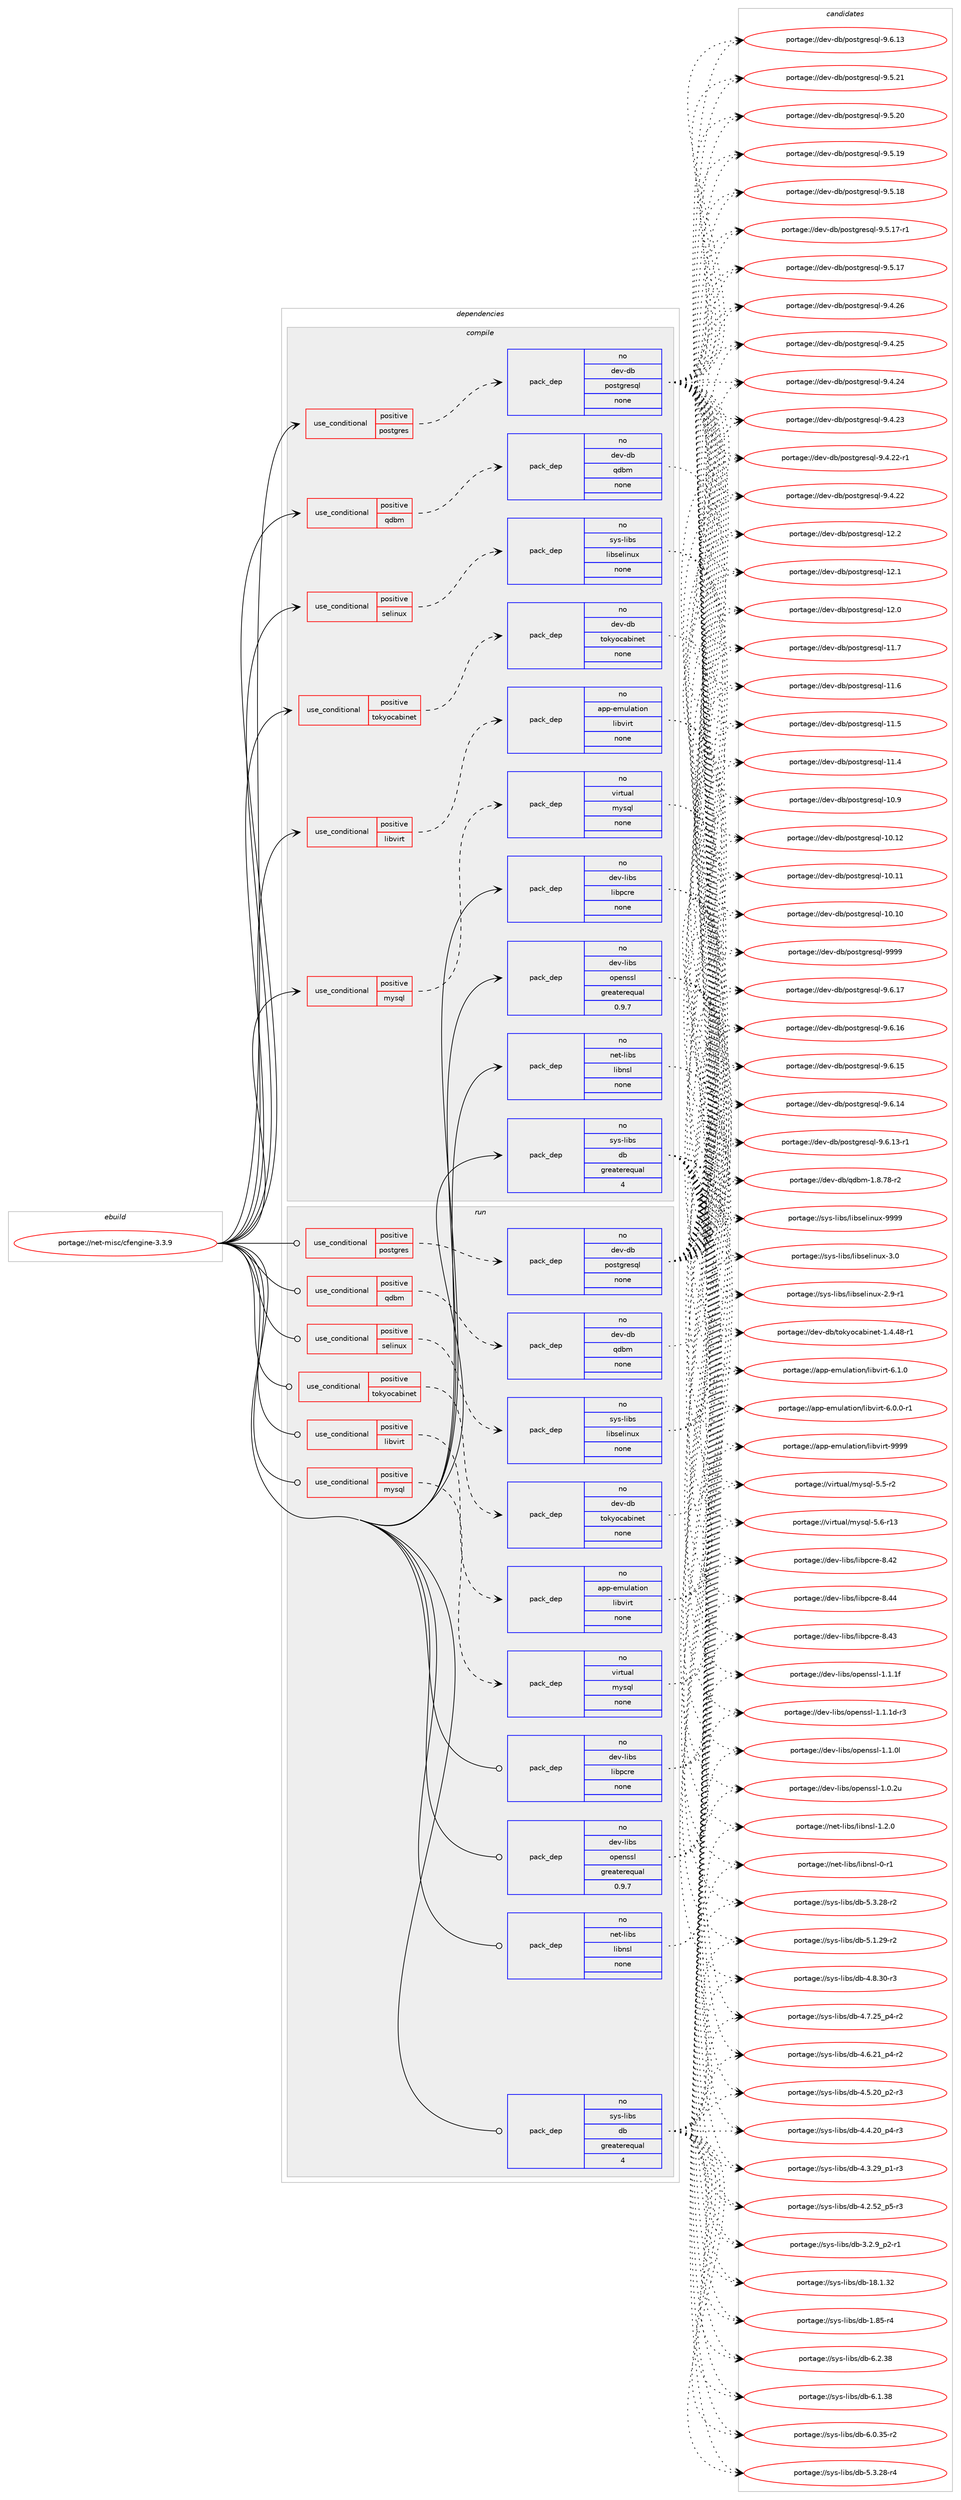 digraph prolog {

# *************
# Graph options
# *************

newrank=true;
concentrate=true;
compound=true;
graph [rankdir=LR,fontname=Helvetica,fontsize=10,ranksep=1.5];#, ranksep=2.5, nodesep=0.2];
edge  [arrowhead=vee];
node  [fontname=Helvetica,fontsize=10];

# **********
# The ebuild
# **********

subgraph cluster_leftcol {
color=gray;
rank=same;
label=<<i>ebuild</i>>;
id [label="portage://net-misc/cfengine-3.3.9", color=red, width=4, href="../net-misc/cfengine-3.3.9.svg"];
}

# ****************
# The dependencies
# ****************

subgraph cluster_midcol {
color=gray;
label=<<i>dependencies</i>>;
subgraph cluster_compile {
fillcolor="#eeeeee";
style=filled;
label=<<i>compile</i>>;
subgraph cond694 {
dependency6666 [label=<<TABLE BORDER="0" CELLBORDER="1" CELLSPACING="0" CELLPADDING="4"><TR><TD ROWSPAN="3" CELLPADDING="10">use_conditional</TD></TR><TR><TD>positive</TD></TR><TR><TD>libvirt</TD></TR></TABLE>>, shape=none, color=red];
subgraph pack5877 {
dependency6667 [label=<<TABLE BORDER="0" CELLBORDER="1" CELLSPACING="0" CELLPADDING="4" WIDTH="220"><TR><TD ROWSPAN="6" CELLPADDING="30">pack_dep</TD></TR><TR><TD WIDTH="110">no</TD></TR><TR><TD>app-emulation</TD></TR><TR><TD>libvirt</TD></TR><TR><TD>none</TD></TR><TR><TD></TD></TR></TABLE>>, shape=none, color=blue];
}
dependency6666:e -> dependency6667:w [weight=20,style="dashed",arrowhead="vee"];
}
id:e -> dependency6666:w [weight=20,style="solid",arrowhead="vee"];
subgraph cond695 {
dependency6668 [label=<<TABLE BORDER="0" CELLBORDER="1" CELLSPACING="0" CELLPADDING="4"><TR><TD ROWSPAN="3" CELLPADDING="10">use_conditional</TD></TR><TR><TD>positive</TD></TR><TR><TD>mysql</TD></TR></TABLE>>, shape=none, color=red];
subgraph pack5878 {
dependency6669 [label=<<TABLE BORDER="0" CELLBORDER="1" CELLSPACING="0" CELLPADDING="4" WIDTH="220"><TR><TD ROWSPAN="6" CELLPADDING="30">pack_dep</TD></TR><TR><TD WIDTH="110">no</TD></TR><TR><TD>virtual</TD></TR><TR><TD>mysql</TD></TR><TR><TD>none</TD></TR><TR><TD></TD></TR></TABLE>>, shape=none, color=blue];
}
dependency6668:e -> dependency6669:w [weight=20,style="dashed",arrowhead="vee"];
}
id:e -> dependency6668:w [weight=20,style="solid",arrowhead="vee"];
subgraph cond696 {
dependency6670 [label=<<TABLE BORDER="0" CELLBORDER="1" CELLSPACING="0" CELLPADDING="4"><TR><TD ROWSPAN="3" CELLPADDING="10">use_conditional</TD></TR><TR><TD>positive</TD></TR><TR><TD>postgres</TD></TR></TABLE>>, shape=none, color=red];
subgraph pack5879 {
dependency6671 [label=<<TABLE BORDER="0" CELLBORDER="1" CELLSPACING="0" CELLPADDING="4" WIDTH="220"><TR><TD ROWSPAN="6" CELLPADDING="30">pack_dep</TD></TR><TR><TD WIDTH="110">no</TD></TR><TR><TD>dev-db</TD></TR><TR><TD>postgresql</TD></TR><TR><TD>none</TD></TR><TR><TD></TD></TR></TABLE>>, shape=none, color=blue];
}
dependency6670:e -> dependency6671:w [weight=20,style="dashed",arrowhead="vee"];
}
id:e -> dependency6670:w [weight=20,style="solid",arrowhead="vee"];
subgraph cond697 {
dependency6672 [label=<<TABLE BORDER="0" CELLBORDER="1" CELLSPACING="0" CELLPADDING="4"><TR><TD ROWSPAN="3" CELLPADDING="10">use_conditional</TD></TR><TR><TD>positive</TD></TR><TR><TD>qdbm</TD></TR></TABLE>>, shape=none, color=red];
subgraph pack5880 {
dependency6673 [label=<<TABLE BORDER="0" CELLBORDER="1" CELLSPACING="0" CELLPADDING="4" WIDTH="220"><TR><TD ROWSPAN="6" CELLPADDING="30">pack_dep</TD></TR><TR><TD WIDTH="110">no</TD></TR><TR><TD>dev-db</TD></TR><TR><TD>qdbm</TD></TR><TR><TD>none</TD></TR><TR><TD></TD></TR></TABLE>>, shape=none, color=blue];
}
dependency6672:e -> dependency6673:w [weight=20,style="dashed",arrowhead="vee"];
}
id:e -> dependency6672:w [weight=20,style="solid",arrowhead="vee"];
subgraph cond698 {
dependency6674 [label=<<TABLE BORDER="0" CELLBORDER="1" CELLSPACING="0" CELLPADDING="4"><TR><TD ROWSPAN="3" CELLPADDING="10">use_conditional</TD></TR><TR><TD>positive</TD></TR><TR><TD>selinux</TD></TR></TABLE>>, shape=none, color=red];
subgraph pack5881 {
dependency6675 [label=<<TABLE BORDER="0" CELLBORDER="1" CELLSPACING="0" CELLPADDING="4" WIDTH="220"><TR><TD ROWSPAN="6" CELLPADDING="30">pack_dep</TD></TR><TR><TD WIDTH="110">no</TD></TR><TR><TD>sys-libs</TD></TR><TR><TD>libselinux</TD></TR><TR><TD>none</TD></TR><TR><TD></TD></TR></TABLE>>, shape=none, color=blue];
}
dependency6674:e -> dependency6675:w [weight=20,style="dashed",arrowhead="vee"];
}
id:e -> dependency6674:w [weight=20,style="solid",arrowhead="vee"];
subgraph cond699 {
dependency6676 [label=<<TABLE BORDER="0" CELLBORDER="1" CELLSPACING="0" CELLPADDING="4"><TR><TD ROWSPAN="3" CELLPADDING="10">use_conditional</TD></TR><TR><TD>positive</TD></TR><TR><TD>tokyocabinet</TD></TR></TABLE>>, shape=none, color=red];
subgraph pack5882 {
dependency6677 [label=<<TABLE BORDER="0" CELLBORDER="1" CELLSPACING="0" CELLPADDING="4" WIDTH="220"><TR><TD ROWSPAN="6" CELLPADDING="30">pack_dep</TD></TR><TR><TD WIDTH="110">no</TD></TR><TR><TD>dev-db</TD></TR><TR><TD>tokyocabinet</TD></TR><TR><TD>none</TD></TR><TR><TD></TD></TR></TABLE>>, shape=none, color=blue];
}
dependency6676:e -> dependency6677:w [weight=20,style="dashed",arrowhead="vee"];
}
id:e -> dependency6676:w [weight=20,style="solid",arrowhead="vee"];
subgraph pack5883 {
dependency6678 [label=<<TABLE BORDER="0" CELLBORDER="1" CELLSPACING="0" CELLPADDING="4" WIDTH="220"><TR><TD ROWSPAN="6" CELLPADDING="30">pack_dep</TD></TR><TR><TD WIDTH="110">no</TD></TR><TR><TD>dev-libs</TD></TR><TR><TD>libpcre</TD></TR><TR><TD>none</TD></TR><TR><TD></TD></TR></TABLE>>, shape=none, color=blue];
}
id:e -> dependency6678:w [weight=20,style="solid",arrowhead="vee"];
subgraph pack5884 {
dependency6679 [label=<<TABLE BORDER="0" CELLBORDER="1" CELLSPACING="0" CELLPADDING="4" WIDTH="220"><TR><TD ROWSPAN="6" CELLPADDING="30">pack_dep</TD></TR><TR><TD WIDTH="110">no</TD></TR><TR><TD>dev-libs</TD></TR><TR><TD>openssl</TD></TR><TR><TD>greaterequal</TD></TR><TR><TD>0.9.7</TD></TR></TABLE>>, shape=none, color=blue];
}
id:e -> dependency6679:w [weight=20,style="solid",arrowhead="vee"];
subgraph pack5885 {
dependency6680 [label=<<TABLE BORDER="0" CELLBORDER="1" CELLSPACING="0" CELLPADDING="4" WIDTH="220"><TR><TD ROWSPAN="6" CELLPADDING="30">pack_dep</TD></TR><TR><TD WIDTH="110">no</TD></TR><TR><TD>net-libs</TD></TR><TR><TD>libnsl</TD></TR><TR><TD>none</TD></TR><TR><TD></TD></TR></TABLE>>, shape=none, color=blue];
}
id:e -> dependency6680:w [weight=20,style="solid",arrowhead="vee"];
subgraph pack5886 {
dependency6681 [label=<<TABLE BORDER="0" CELLBORDER="1" CELLSPACING="0" CELLPADDING="4" WIDTH="220"><TR><TD ROWSPAN="6" CELLPADDING="30">pack_dep</TD></TR><TR><TD WIDTH="110">no</TD></TR><TR><TD>sys-libs</TD></TR><TR><TD>db</TD></TR><TR><TD>greaterequal</TD></TR><TR><TD>4</TD></TR></TABLE>>, shape=none, color=blue];
}
id:e -> dependency6681:w [weight=20,style="solid",arrowhead="vee"];
}
subgraph cluster_compileandrun {
fillcolor="#eeeeee";
style=filled;
label=<<i>compile and run</i>>;
}
subgraph cluster_run {
fillcolor="#eeeeee";
style=filled;
label=<<i>run</i>>;
subgraph cond700 {
dependency6682 [label=<<TABLE BORDER="0" CELLBORDER="1" CELLSPACING="0" CELLPADDING="4"><TR><TD ROWSPAN="3" CELLPADDING="10">use_conditional</TD></TR><TR><TD>positive</TD></TR><TR><TD>libvirt</TD></TR></TABLE>>, shape=none, color=red];
subgraph pack5887 {
dependency6683 [label=<<TABLE BORDER="0" CELLBORDER="1" CELLSPACING="0" CELLPADDING="4" WIDTH="220"><TR><TD ROWSPAN="6" CELLPADDING="30">pack_dep</TD></TR><TR><TD WIDTH="110">no</TD></TR><TR><TD>app-emulation</TD></TR><TR><TD>libvirt</TD></TR><TR><TD>none</TD></TR><TR><TD></TD></TR></TABLE>>, shape=none, color=blue];
}
dependency6682:e -> dependency6683:w [weight=20,style="dashed",arrowhead="vee"];
}
id:e -> dependency6682:w [weight=20,style="solid",arrowhead="odot"];
subgraph cond701 {
dependency6684 [label=<<TABLE BORDER="0" CELLBORDER="1" CELLSPACING="0" CELLPADDING="4"><TR><TD ROWSPAN="3" CELLPADDING="10">use_conditional</TD></TR><TR><TD>positive</TD></TR><TR><TD>mysql</TD></TR></TABLE>>, shape=none, color=red];
subgraph pack5888 {
dependency6685 [label=<<TABLE BORDER="0" CELLBORDER="1" CELLSPACING="0" CELLPADDING="4" WIDTH="220"><TR><TD ROWSPAN="6" CELLPADDING="30">pack_dep</TD></TR><TR><TD WIDTH="110">no</TD></TR><TR><TD>virtual</TD></TR><TR><TD>mysql</TD></TR><TR><TD>none</TD></TR><TR><TD></TD></TR></TABLE>>, shape=none, color=blue];
}
dependency6684:e -> dependency6685:w [weight=20,style="dashed",arrowhead="vee"];
}
id:e -> dependency6684:w [weight=20,style="solid",arrowhead="odot"];
subgraph cond702 {
dependency6686 [label=<<TABLE BORDER="0" CELLBORDER="1" CELLSPACING="0" CELLPADDING="4"><TR><TD ROWSPAN="3" CELLPADDING="10">use_conditional</TD></TR><TR><TD>positive</TD></TR><TR><TD>postgres</TD></TR></TABLE>>, shape=none, color=red];
subgraph pack5889 {
dependency6687 [label=<<TABLE BORDER="0" CELLBORDER="1" CELLSPACING="0" CELLPADDING="4" WIDTH="220"><TR><TD ROWSPAN="6" CELLPADDING="30">pack_dep</TD></TR><TR><TD WIDTH="110">no</TD></TR><TR><TD>dev-db</TD></TR><TR><TD>postgresql</TD></TR><TR><TD>none</TD></TR><TR><TD></TD></TR></TABLE>>, shape=none, color=blue];
}
dependency6686:e -> dependency6687:w [weight=20,style="dashed",arrowhead="vee"];
}
id:e -> dependency6686:w [weight=20,style="solid",arrowhead="odot"];
subgraph cond703 {
dependency6688 [label=<<TABLE BORDER="0" CELLBORDER="1" CELLSPACING="0" CELLPADDING="4"><TR><TD ROWSPAN="3" CELLPADDING="10">use_conditional</TD></TR><TR><TD>positive</TD></TR><TR><TD>qdbm</TD></TR></TABLE>>, shape=none, color=red];
subgraph pack5890 {
dependency6689 [label=<<TABLE BORDER="0" CELLBORDER="1" CELLSPACING="0" CELLPADDING="4" WIDTH="220"><TR><TD ROWSPAN="6" CELLPADDING="30">pack_dep</TD></TR><TR><TD WIDTH="110">no</TD></TR><TR><TD>dev-db</TD></TR><TR><TD>qdbm</TD></TR><TR><TD>none</TD></TR><TR><TD></TD></TR></TABLE>>, shape=none, color=blue];
}
dependency6688:e -> dependency6689:w [weight=20,style="dashed",arrowhead="vee"];
}
id:e -> dependency6688:w [weight=20,style="solid",arrowhead="odot"];
subgraph cond704 {
dependency6690 [label=<<TABLE BORDER="0" CELLBORDER="1" CELLSPACING="0" CELLPADDING="4"><TR><TD ROWSPAN="3" CELLPADDING="10">use_conditional</TD></TR><TR><TD>positive</TD></TR><TR><TD>selinux</TD></TR></TABLE>>, shape=none, color=red];
subgraph pack5891 {
dependency6691 [label=<<TABLE BORDER="0" CELLBORDER="1" CELLSPACING="0" CELLPADDING="4" WIDTH="220"><TR><TD ROWSPAN="6" CELLPADDING="30">pack_dep</TD></TR><TR><TD WIDTH="110">no</TD></TR><TR><TD>sys-libs</TD></TR><TR><TD>libselinux</TD></TR><TR><TD>none</TD></TR><TR><TD></TD></TR></TABLE>>, shape=none, color=blue];
}
dependency6690:e -> dependency6691:w [weight=20,style="dashed",arrowhead="vee"];
}
id:e -> dependency6690:w [weight=20,style="solid",arrowhead="odot"];
subgraph cond705 {
dependency6692 [label=<<TABLE BORDER="0" CELLBORDER="1" CELLSPACING="0" CELLPADDING="4"><TR><TD ROWSPAN="3" CELLPADDING="10">use_conditional</TD></TR><TR><TD>positive</TD></TR><TR><TD>tokyocabinet</TD></TR></TABLE>>, shape=none, color=red];
subgraph pack5892 {
dependency6693 [label=<<TABLE BORDER="0" CELLBORDER="1" CELLSPACING="0" CELLPADDING="4" WIDTH="220"><TR><TD ROWSPAN="6" CELLPADDING="30">pack_dep</TD></TR><TR><TD WIDTH="110">no</TD></TR><TR><TD>dev-db</TD></TR><TR><TD>tokyocabinet</TD></TR><TR><TD>none</TD></TR><TR><TD></TD></TR></TABLE>>, shape=none, color=blue];
}
dependency6692:e -> dependency6693:w [weight=20,style="dashed",arrowhead="vee"];
}
id:e -> dependency6692:w [weight=20,style="solid",arrowhead="odot"];
subgraph pack5893 {
dependency6694 [label=<<TABLE BORDER="0" CELLBORDER="1" CELLSPACING="0" CELLPADDING="4" WIDTH="220"><TR><TD ROWSPAN="6" CELLPADDING="30">pack_dep</TD></TR><TR><TD WIDTH="110">no</TD></TR><TR><TD>dev-libs</TD></TR><TR><TD>libpcre</TD></TR><TR><TD>none</TD></TR><TR><TD></TD></TR></TABLE>>, shape=none, color=blue];
}
id:e -> dependency6694:w [weight=20,style="solid",arrowhead="odot"];
subgraph pack5894 {
dependency6695 [label=<<TABLE BORDER="0" CELLBORDER="1" CELLSPACING="0" CELLPADDING="4" WIDTH="220"><TR><TD ROWSPAN="6" CELLPADDING="30">pack_dep</TD></TR><TR><TD WIDTH="110">no</TD></TR><TR><TD>dev-libs</TD></TR><TR><TD>openssl</TD></TR><TR><TD>greaterequal</TD></TR><TR><TD>0.9.7</TD></TR></TABLE>>, shape=none, color=blue];
}
id:e -> dependency6695:w [weight=20,style="solid",arrowhead="odot"];
subgraph pack5895 {
dependency6696 [label=<<TABLE BORDER="0" CELLBORDER="1" CELLSPACING="0" CELLPADDING="4" WIDTH="220"><TR><TD ROWSPAN="6" CELLPADDING="30">pack_dep</TD></TR><TR><TD WIDTH="110">no</TD></TR><TR><TD>net-libs</TD></TR><TR><TD>libnsl</TD></TR><TR><TD>none</TD></TR><TR><TD></TD></TR></TABLE>>, shape=none, color=blue];
}
id:e -> dependency6696:w [weight=20,style="solid",arrowhead="odot"];
subgraph pack5896 {
dependency6697 [label=<<TABLE BORDER="0" CELLBORDER="1" CELLSPACING="0" CELLPADDING="4" WIDTH="220"><TR><TD ROWSPAN="6" CELLPADDING="30">pack_dep</TD></TR><TR><TD WIDTH="110">no</TD></TR><TR><TD>sys-libs</TD></TR><TR><TD>db</TD></TR><TR><TD>greaterequal</TD></TR><TR><TD>4</TD></TR></TABLE>>, shape=none, color=blue];
}
id:e -> dependency6697:w [weight=20,style="solid",arrowhead="odot"];
}
}

# **************
# The candidates
# **************

subgraph cluster_choices {
rank=same;
color=gray;
label=<<i>candidates</i>>;

subgraph choice5877 {
color=black;
nodesep=1;
choice97112112451011091171089711610511111047108105981181051141164557575757 [label="portage://app-emulation/libvirt-9999", color=red, width=4,href="../app-emulation/libvirt-9999.svg"];
choice9711211245101109117108971161051111104710810598118105114116455446494648 [label="portage://app-emulation/libvirt-6.1.0", color=red, width=4,href="../app-emulation/libvirt-6.1.0.svg"];
choice97112112451011091171089711610511111047108105981181051141164554464846484511449 [label="portage://app-emulation/libvirt-6.0.0-r1", color=red, width=4,href="../app-emulation/libvirt-6.0.0-r1.svg"];
dependency6667:e -> choice97112112451011091171089711610511111047108105981181051141164557575757:w [style=dotted,weight="100"];
dependency6667:e -> choice9711211245101109117108971161051111104710810598118105114116455446494648:w [style=dotted,weight="100"];
dependency6667:e -> choice97112112451011091171089711610511111047108105981181051141164554464846484511449:w [style=dotted,weight="100"];
}
subgraph choice5878 {
color=black;
nodesep=1;
choice118105114116117971084710912111511310845534654451144951 [label="portage://virtual/mysql-5.6-r13", color=red, width=4,href="../virtual/mysql-5.6-r13.svg"];
choice1181051141161179710847109121115113108455346534511450 [label="portage://virtual/mysql-5.5-r2", color=red, width=4,href="../virtual/mysql-5.5-r2.svg"];
dependency6669:e -> choice118105114116117971084710912111511310845534654451144951:w [style=dotted,weight="100"];
dependency6669:e -> choice1181051141161179710847109121115113108455346534511450:w [style=dotted,weight="100"];
}
subgraph choice5879 {
color=black;
nodesep=1;
choice1001011184510098471121111151161031141011151131084557575757 [label="portage://dev-db/postgresql-9999", color=red, width=4,href="../dev-db/postgresql-9999.svg"];
choice10010111845100984711211111511610311410111511310845574654464955 [label="portage://dev-db/postgresql-9.6.17", color=red, width=4,href="../dev-db/postgresql-9.6.17.svg"];
choice10010111845100984711211111511610311410111511310845574654464954 [label="portage://dev-db/postgresql-9.6.16", color=red, width=4,href="../dev-db/postgresql-9.6.16.svg"];
choice10010111845100984711211111511610311410111511310845574654464953 [label="portage://dev-db/postgresql-9.6.15", color=red, width=4,href="../dev-db/postgresql-9.6.15.svg"];
choice10010111845100984711211111511610311410111511310845574654464952 [label="portage://dev-db/postgresql-9.6.14", color=red, width=4,href="../dev-db/postgresql-9.6.14.svg"];
choice100101118451009847112111115116103114101115113108455746544649514511449 [label="portage://dev-db/postgresql-9.6.13-r1", color=red, width=4,href="../dev-db/postgresql-9.6.13-r1.svg"];
choice10010111845100984711211111511610311410111511310845574654464951 [label="portage://dev-db/postgresql-9.6.13", color=red, width=4,href="../dev-db/postgresql-9.6.13.svg"];
choice10010111845100984711211111511610311410111511310845574653465049 [label="portage://dev-db/postgresql-9.5.21", color=red, width=4,href="../dev-db/postgresql-9.5.21.svg"];
choice10010111845100984711211111511610311410111511310845574653465048 [label="portage://dev-db/postgresql-9.5.20", color=red, width=4,href="../dev-db/postgresql-9.5.20.svg"];
choice10010111845100984711211111511610311410111511310845574653464957 [label="portage://dev-db/postgresql-9.5.19", color=red, width=4,href="../dev-db/postgresql-9.5.19.svg"];
choice10010111845100984711211111511610311410111511310845574653464956 [label="portage://dev-db/postgresql-9.5.18", color=red, width=4,href="../dev-db/postgresql-9.5.18.svg"];
choice100101118451009847112111115116103114101115113108455746534649554511449 [label="portage://dev-db/postgresql-9.5.17-r1", color=red, width=4,href="../dev-db/postgresql-9.5.17-r1.svg"];
choice10010111845100984711211111511610311410111511310845574653464955 [label="portage://dev-db/postgresql-9.5.17", color=red, width=4,href="../dev-db/postgresql-9.5.17.svg"];
choice10010111845100984711211111511610311410111511310845574652465054 [label="portage://dev-db/postgresql-9.4.26", color=red, width=4,href="../dev-db/postgresql-9.4.26.svg"];
choice10010111845100984711211111511610311410111511310845574652465053 [label="portage://dev-db/postgresql-9.4.25", color=red, width=4,href="../dev-db/postgresql-9.4.25.svg"];
choice10010111845100984711211111511610311410111511310845574652465052 [label="portage://dev-db/postgresql-9.4.24", color=red, width=4,href="../dev-db/postgresql-9.4.24.svg"];
choice10010111845100984711211111511610311410111511310845574652465051 [label="portage://dev-db/postgresql-9.4.23", color=red, width=4,href="../dev-db/postgresql-9.4.23.svg"];
choice100101118451009847112111115116103114101115113108455746524650504511449 [label="portage://dev-db/postgresql-9.4.22-r1", color=red, width=4,href="../dev-db/postgresql-9.4.22-r1.svg"];
choice10010111845100984711211111511610311410111511310845574652465050 [label="portage://dev-db/postgresql-9.4.22", color=red, width=4,href="../dev-db/postgresql-9.4.22.svg"];
choice1001011184510098471121111151161031141011151131084549504650 [label="portage://dev-db/postgresql-12.2", color=red, width=4,href="../dev-db/postgresql-12.2.svg"];
choice1001011184510098471121111151161031141011151131084549504649 [label="portage://dev-db/postgresql-12.1", color=red, width=4,href="../dev-db/postgresql-12.1.svg"];
choice1001011184510098471121111151161031141011151131084549504648 [label="portage://dev-db/postgresql-12.0", color=red, width=4,href="../dev-db/postgresql-12.0.svg"];
choice1001011184510098471121111151161031141011151131084549494655 [label="portage://dev-db/postgresql-11.7", color=red, width=4,href="../dev-db/postgresql-11.7.svg"];
choice1001011184510098471121111151161031141011151131084549494654 [label="portage://dev-db/postgresql-11.6", color=red, width=4,href="../dev-db/postgresql-11.6.svg"];
choice1001011184510098471121111151161031141011151131084549494653 [label="portage://dev-db/postgresql-11.5", color=red, width=4,href="../dev-db/postgresql-11.5.svg"];
choice1001011184510098471121111151161031141011151131084549494652 [label="portage://dev-db/postgresql-11.4", color=red, width=4,href="../dev-db/postgresql-11.4.svg"];
choice1001011184510098471121111151161031141011151131084549484657 [label="portage://dev-db/postgresql-10.9", color=red, width=4,href="../dev-db/postgresql-10.9.svg"];
choice100101118451009847112111115116103114101115113108454948464950 [label="portage://dev-db/postgresql-10.12", color=red, width=4,href="../dev-db/postgresql-10.12.svg"];
choice100101118451009847112111115116103114101115113108454948464949 [label="portage://dev-db/postgresql-10.11", color=red, width=4,href="../dev-db/postgresql-10.11.svg"];
choice100101118451009847112111115116103114101115113108454948464948 [label="portage://dev-db/postgresql-10.10", color=red, width=4,href="../dev-db/postgresql-10.10.svg"];
dependency6671:e -> choice1001011184510098471121111151161031141011151131084557575757:w [style=dotted,weight="100"];
dependency6671:e -> choice10010111845100984711211111511610311410111511310845574654464955:w [style=dotted,weight="100"];
dependency6671:e -> choice10010111845100984711211111511610311410111511310845574654464954:w [style=dotted,weight="100"];
dependency6671:e -> choice10010111845100984711211111511610311410111511310845574654464953:w [style=dotted,weight="100"];
dependency6671:e -> choice10010111845100984711211111511610311410111511310845574654464952:w [style=dotted,weight="100"];
dependency6671:e -> choice100101118451009847112111115116103114101115113108455746544649514511449:w [style=dotted,weight="100"];
dependency6671:e -> choice10010111845100984711211111511610311410111511310845574654464951:w [style=dotted,weight="100"];
dependency6671:e -> choice10010111845100984711211111511610311410111511310845574653465049:w [style=dotted,weight="100"];
dependency6671:e -> choice10010111845100984711211111511610311410111511310845574653465048:w [style=dotted,weight="100"];
dependency6671:e -> choice10010111845100984711211111511610311410111511310845574653464957:w [style=dotted,weight="100"];
dependency6671:e -> choice10010111845100984711211111511610311410111511310845574653464956:w [style=dotted,weight="100"];
dependency6671:e -> choice100101118451009847112111115116103114101115113108455746534649554511449:w [style=dotted,weight="100"];
dependency6671:e -> choice10010111845100984711211111511610311410111511310845574653464955:w [style=dotted,weight="100"];
dependency6671:e -> choice10010111845100984711211111511610311410111511310845574652465054:w [style=dotted,weight="100"];
dependency6671:e -> choice10010111845100984711211111511610311410111511310845574652465053:w [style=dotted,weight="100"];
dependency6671:e -> choice10010111845100984711211111511610311410111511310845574652465052:w [style=dotted,weight="100"];
dependency6671:e -> choice10010111845100984711211111511610311410111511310845574652465051:w [style=dotted,weight="100"];
dependency6671:e -> choice100101118451009847112111115116103114101115113108455746524650504511449:w [style=dotted,weight="100"];
dependency6671:e -> choice10010111845100984711211111511610311410111511310845574652465050:w [style=dotted,weight="100"];
dependency6671:e -> choice1001011184510098471121111151161031141011151131084549504650:w [style=dotted,weight="100"];
dependency6671:e -> choice1001011184510098471121111151161031141011151131084549504649:w [style=dotted,weight="100"];
dependency6671:e -> choice1001011184510098471121111151161031141011151131084549504648:w [style=dotted,weight="100"];
dependency6671:e -> choice1001011184510098471121111151161031141011151131084549494655:w [style=dotted,weight="100"];
dependency6671:e -> choice1001011184510098471121111151161031141011151131084549494654:w [style=dotted,weight="100"];
dependency6671:e -> choice1001011184510098471121111151161031141011151131084549494653:w [style=dotted,weight="100"];
dependency6671:e -> choice1001011184510098471121111151161031141011151131084549494652:w [style=dotted,weight="100"];
dependency6671:e -> choice1001011184510098471121111151161031141011151131084549484657:w [style=dotted,weight="100"];
dependency6671:e -> choice100101118451009847112111115116103114101115113108454948464950:w [style=dotted,weight="100"];
dependency6671:e -> choice100101118451009847112111115116103114101115113108454948464949:w [style=dotted,weight="100"];
dependency6671:e -> choice100101118451009847112111115116103114101115113108454948464948:w [style=dotted,weight="100"];
}
subgraph choice5880 {
color=black;
nodesep=1;
choice10010111845100984711310098109454946564655564511450 [label="portage://dev-db/qdbm-1.8.78-r2", color=red, width=4,href="../dev-db/qdbm-1.8.78-r2.svg"];
dependency6673:e -> choice10010111845100984711310098109454946564655564511450:w [style=dotted,weight="100"];
}
subgraph choice5881 {
color=black;
nodesep=1;
choice115121115451081059811547108105981151011081051101171204557575757 [label="portage://sys-libs/libselinux-9999", color=red, width=4,href="../sys-libs/libselinux-9999.svg"];
choice1151211154510810598115471081059811510110810511011712045514648 [label="portage://sys-libs/libselinux-3.0", color=red, width=4,href="../sys-libs/libselinux-3.0.svg"];
choice11512111545108105981154710810598115101108105110117120455046574511449 [label="portage://sys-libs/libselinux-2.9-r1", color=red, width=4,href="../sys-libs/libselinux-2.9-r1.svg"];
dependency6675:e -> choice115121115451081059811547108105981151011081051101171204557575757:w [style=dotted,weight="100"];
dependency6675:e -> choice1151211154510810598115471081059811510110810511011712045514648:w [style=dotted,weight="100"];
dependency6675:e -> choice11512111545108105981154710810598115101108105110117120455046574511449:w [style=dotted,weight="100"];
}
subgraph choice5882 {
color=black;
nodesep=1;
choice100101118451009847116111107121111999798105110101116454946524652564511449 [label="portage://dev-db/tokyocabinet-1.4.48-r1", color=red, width=4,href="../dev-db/tokyocabinet-1.4.48-r1.svg"];
dependency6677:e -> choice100101118451009847116111107121111999798105110101116454946524652564511449:w [style=dotted,weight="100"];
}
subgraph choice5883 {
color=black;
nodesep=1;
choice10010111845108105981154710810598112991141014556465252 [label="portage://dev-libs/libpcre-8.44", color=red, width=4,href="../dev-libs/libpcre-8.44.svg"];
choice10010111845108105981154710810598112991141014556465251 [label="portage://dev-libs/libpcre-8.43", color=red, width=4,href="../dev-libs/libpcre-8.43.svg"];
choice10010111845108105981154710810598112991141014556465250 [label="portage://dev-libs/libpcre-8.42", color=red, width=4,href="../dev-libs/libpcre-8.42.svg"];
dependency6678:e -> choice10010111845108105981154710810598112991141014556465252:w [style=dotted,weight="100"];
dependency6678:e -> choice10010111845108105981154710810598112991141014556465251:w [style=dotted,weight="100"];
dependency6678:e -> choice10010111845108105981154710810598112991141014556465250:w [style=dotted,weight="100"];
}
subgraph choice5884 {
color=black;
nodesep=1;
choice100101118451081059811547111112101110115115108454946494649102 [label="portage://dev-libs/openssl-1.1.1f", color=red, width=4,href="../dev-libs/openssl-1.1.1f.svg"];
choice1001011184510810598115471111121011101151151084549464946491004511451 [label="portage://dev-libs/openssl-1.1.1d-r3", color=red, width=4,href="../dev-libs/openssl-1.1.1d-r3.svg"];
choice100101118451081059811547111112101110115115108454946494648108 [label="portage://dev-libs/openssl-1.1.0l", color=red, width=4,href="../dev-libs/openssl-1.1.0l.svg"];
choice100101118451081059811547111112101110115115108454946484650117 [label="portage://dev-libs/openssl-1.0.2u", color=red, width=4,href="../dev-libs/openssl-1.0.2u.svg"];
dependency6679:e -> choice100101118451081059811547111112101110115115108454946494649102:w [style=dotted,weight="100"];
dependency6679:e -> choice1001011184510810598115471111121011101151151084549464946491004511451:w [style=dotted,weight="100"];
dependency6679:e -> choice100101118451081059811547111112101110115115108454946494648108:w [style=dotted,weight="100"];
dependency6679:e -> choice100101118451081059811547111112101110115115108454946484650117:w [style=dotted,weight="100"];
}
subgraph choice5885 {
color=black;
nodesep=1;
choice11010111645108105981154710810598110115108454946504648 [label="portage://net-libs/libnsl-1.2.0", color=red, width=4,href="../net-libs/libnsl-1.2.0.svg"];
choice1101011164510810598115471081059811011510845484511449 [label="portage://net-libs/libnsl-0-r1", color=red, width=4,href="../net-libs/libnsl-0-r1.svg"];
dependency6680:e -> choice11010111645108105981154710810598110115108454946504648:w [style=dotted,weight="100"];
dependency6680:e -> choice1101011164510810598115471081059811011510845484511449:w [style=dotted,weight="100"];
}
subgraph choice5886 {
color=black;
nodesep=1;
choice1151211154510810598115471009845544650465156 [label="portage://sys-libs/db-6.2.38", color=red, width=4,href="../sys-libs/db-6.2.38.svg"];
choice1151211154510810598115471009845544649465156 [label="portage://sys-libs/db-6.1.38", color=red, width=4,href="../sys-libs/db-6.1.38.svg"];
choice11512111545108105981154710098455446484651534511450 [label="portage://sys-libs/db-6.0.35-r2", color=red, width=4,href="../sys-libs/db-6.0.35-r2.svg"];
choice11512111545108105981154710098455346514650564511452 [label="portage://sys-libs/db-5.3.28-r4", color=red, width=4,href="../sys-libs/db-5.3.28-r4.svg"];
choice11512111545108105981154710098455346514650564511450 [label="portage://sys-libs/db-5.3.28-r2", color=red, width=4,href="../sys-libs/db-5.3.28-r2.svg"];
choice11512111545108105981154710098455346494650574511450 [label="portage://sys-libs/db-5.1.29-r2", color=red, width=4,href="../sys-libs/db-5.1.29-r2.svg"];
choice11512111545108105981154710098455246564651484511451 [label="portage://sys-libs/db-4.8.30-r3", color=red, width=4,href="../sys-libs/db-4.8.30-r3.svg"];
choice115121115451081059811547100984552465546505395112524511450 [label="portage://sys-libs/db-4.7.25_p4-r2", color=red, width=4,href="../sys-libs/db-4.7.25_p4-r2.svg"];
choice115121115451081059811547100984552465446504995112524511450 [label="portage://sys-libs/db-4.6.21_p4-r2", color=red, width=4,href="../sys-libs/db-4.6.21_p4-r2.svg"];
choice115121115451081059811547100984552465346504895112504511451 [label="portage://sys-libs/db-4.5.20_p2-r3", color=red, width=4,href="../sys-libs/db-4.5.20_p2-r3.svg"];
choice115121115451081059811547100984552465246504895112524511451 [label="portage://sys-libs/db-4.4.20_p4-r3", color=red, width=4,href="../sys-libs/db-4.4.20_p4-r3.svg"];
choice115121115451081059811547100984552465146505795112494511451 [label="portage://sys-libs/db-4.3.29_p1-r3", color=red, width=4,href="../sys-libs/db-4.3.29_p1-r3.svg"];
choice115121115451081059811547100984552465046535095112534511451 [label="portage://sys-libs/db-4.2.52_p5-r3", color=red, width=4,href="../sys-libs/db-4.2.52_p5-r3.svg"];
choice1151211154510810598115471009845514650465795112504511449 [label="portage://sys-libs/db-3.2.9_p2-r1", color=red, width=4,href="../sys-libs/db-3.2.9_p2-r1.svg"];
choice115121115451081059811547100984549564649465150 [label="portage://sys-libs/db-18.1.32", color=red, width=4,href="../sys-libs/db-18.1.32.svg"];
choice1151211154510810598115471009845494656534511452 [label="portage://sys-libs/db-1.85-r4", color=red, width=4,href="../sys-libs/db-1.85-r4.svg"];
dependency6681:e -> choice1151211154510810598115471009845544650465156:w [style=dotted,weight="100"];
dependency6681:e -> choice1151211154510810598115471009845544649465156:w [style=dotted,weight="100"];
dependency6681:e -> choice11512111545108105981154710098455446484651534511450:w [style=dotted,weight="100"];
dependency6681:e -> choice11512111545108105981154710098455346514650564511452:w [style=dotted,weight="100"];
dependency6681:e -> choice11512111545108105981154710098455346514650564511450:w [style=dotted,weight="100"];
dependency6681:e -> choice11512111545108105981154710098455346494650574511450:w [style=dotted,weight="100"];
dependency6681:e -> choice11512111545108105981154710098455246564651484511451:w [style=dotted,weight="100"];
dependency6681:e -> choice115121115451081059811547100984552465546505395112524511450:w [style=dotted,weight="100"];
dependency6681:e -> choice115121115451081059811547100984552465446504995112524511450:w [style=dotted,weight="100"];
dependency6681:e -> choice115121115451081059811547100984552465346504895112504511451:w [style=dotted,weight="100"];
dependency6681:e -> choice115121115451081059811547100984552465246504895112524511451:w [style=dotted,weight="100"];
dependency6681:e -> choice115121115451081059811547100984552465146505795112494511451:w [style=dotted,weight="100"];
dependency6681:e -> choice115121115451081059811547100984552465046535095112534511451:w [style=dotted,weight="100"];
dependency6681:e -> choice1151211154510810598115471009845514650465795112504511449:w [style=dotted,weight="100"];
dependency6681:e -> choice115121115451081059811547100984549564649465150:w [style=dotted,weight="100"];
dependency6681:e -> choice1151211154510810598115471009845494656534511452:w [style=dotted,weight="100"];
}
subgraph choice5887 {
color=black;
nodesep=1;
choice97112112451011091171089711610511111047108105981181051141164557575757 [label="portage://app-emulation/libvirt-9999", color=red, width=4,href="../app-emulation/libvirt-9999.svg"];
choice9711211245101109117108971161051111104710810598118105114116455446494648 [label="portage://app-emulation/libvirt-6.1.0", color=red, width=4,href="../app-emulation/libvirt-6.1.0.svg"];
choice97112112451011091171089711610511111047108105981181051141164554464846484511449 [label="portage://app-emulation/libvirt-6.0.0-r1", color=red, width=4,href="../app-emulation/libvirt-6.0.0-r1.svg"];
dependency6683:e -> choice97112112451011091171089711610511111047108105981181051141164557575757:w [style=dotted,weight="100"];
dependency6683:e -> choice9711211245101109117108971161051111104710810598118105114116455446494648:w [style=dotted,weight="100"];
dependency6683:e -> choice97112112451011091171089711610511111047108105981181051141164554464846484511449:w [style=dotted,weight="100"];
}
subgraph choice5888 {
color=black;
nodesep=1;
choice118105114116117971084710912111511310845534654451144951 [label="portage://virtual/mysql-5.6-r13", color=red, width=4,href="../virtual/mysql-5.6-r13.svg"];
choice1181051141161179710847109121115113108455346534511450 [label="portage://virtual/mysql-5.5-r2", color=red, width=4,href="../virtual/mysql-5.5-r2.svg"];
dependency6685:e -> choice118105114116117971084710912111511310845534654451144951:w [style=dotted,weight="100"];
dependency6685:e -> choice1181051141161179710847109121115113108455346534511450:w [style=dotted,weight="100"];
}
subgraph choice5889 {
color=black;
nodesep=1;
choice1001011184510098471121111151161031141011151131084557575757 [label="portage://dev-db/postgresql-9999", color=red, width=4,href="../dev-db/postgresql-9999.svg"];
choice10010111845100984711211111511610311410111511310845574654464955 [label="portage://dev-db/postgresql-9.6.17", color=red, width=4,href="../dev-db/postgresql-9.6.17.svg"];
choice10010111845100984711211111511610311410111511310845574654464954 [label="portage://dev-db/postgresql-9.6.16", color=red, width=4,href="../dev-db/postgresql-9.6.16.svg"];
choice10010111845100984711211111511610311410111511310845574654464953 [label="portage://dev-db/postgresql-9.6.15", color=red, width=4,href="../dev-db/postgresql-9.6.15.svg"];
choice10010111845100984711211111511610311410111511310845574654464952 [label="portage://dev-db/postgresql-9.6.14", color=red, width=4,href="../dev-db/postgresql-9.6.14.svg"];
choice100101118451009847112111115116103114101115113108455746544649514511449 [label="portage://dev-db/postgresql-9.6.13-r1", color=red, width=4,href="../dev-db/postgresql-9.6.13-r1.svg"];
choice10010111845100984711211111511610311410111511310845574654464951 [label="portage://dev-db/postgresql-9.6.13", color=red, width=4,href="../dev-db/postgresql-9.6.13.svg"];
choice10010111845100984711211111511610311410111511310845574653465049 [label="portage://dev-db/postgresql-9.5.21", color=red, width=4,href="../dev-db/postgresql-9.5.21.svg"];
choice10010111845100984711211111511610311410111511310845574653465048 [label="portage://dev-db/postgresql-9.5.20", color=red, width=4,href="../dev-db/postgresql-9.5.20.svg"];
choice10010111845100984711211111511610311410111511310845574653464957 [label="portage://dev-db/postgresql-9.5.19", color=red, width=4,href="../dev-db/postgresql-9.5.19.svg"];
choice10010111845100984711211111511610311410111511310845574653464956 [label="portage://dev-db/postgresql-9.5.18", color=red, width=4,href="../dev-db/postgresql-9.5.18.svg"];
choice100101118451009847112111115116103114101115113108455746534649554511449 [label="portage://dev-db/postgresql-9.5.17-r1", color=red, width=4,href="../dev-db/postgresql-9.5.17-r1.svg"];
choice10010111845100984711211111511610311410111511310845574653464955 [label="portage://dev-db/postgresql-9.5.17", color=red, width=4,href="../dev-db/postgresql-9.5.17.svg"];
choice10010111845100984711211111511610311410111511310845574652465054 [label="portage://dev-db/postgresql-9.4.26", color=red, width=4,href="../dev-db/postgresql-9.4.26.svg"];
choice10010111845100984711211111511610311410111511310845574652465053 [label="portage://dev-db/postgresql-9.4.25", color=red, width=4,href="../dev-db/postgresql-9.4.25.svg"];
choice10010111845100984711211111511610311410111511310845574652465052 [label="portage://dev-db/postgresql-9.4.24", color=red, width=4,href="../dev-db/postgresql-9.4.24.svg"];
choice10010111845100984711211111511610311410111511310845574652465051 [label="portage://dev-db/postgresql-9.4.23", color=red, width=4,href="../dev-db/postgresql-9.4.23.svg"];
choice100101118451009847112111115116103114101115113108455746524650504511449 [label="portage://dev-db/postgresql-9.4.22-r1", color=red, width=4,href="../dev-db/postgresql-9.4.22-r1.svg"];
choice10010111845100984711211111511610311410111511310845574652465050 [label="portage://dev-db/postgresql-9.4.22", color=red, width=4,href="../dev-db/postgresql-9.4.22.svg"];
choice1001011184510098471121111151161031141011151131084549504650 [label="portage://dev-db/postgresql-12.2", color=red, width=4,href="../dev-db/postgresql-12.2.svg"];
choice1001011184510098471121111151161031141011151131084549504649 [label="portage://dev-db/postgresql-12.1", color=red, width=4,href="../dev-db/postgresql-12.1.svg"];
choice1001011184510098471121111151161031141011151131084549504648 [label="portage://dev-db/postgresql-12.0", color=red, width=4,href="../dev-db/postgresql-12.0.svg"];
choice1001011184510098471121111151161031141011151131084549494655 [label="portage://dev-db/postgresql-11.7", color=red, width=4,href="../dev-db/postgresql-11.7.svg"];
choice1001011184510098471121111151161031141011151131084549494654 [label="portage://dev-db/postgresql-11.6", color=red, width=4,href="../dev-db/postgresql-11.6.svg"];
choice1001011184510098471121111151161031141011151131084549494653 [label="portage://dev-db/postgresql-11.5", color=red, width=4,href="../dev-db/postgresql-11.5.svg"];
choice1001011184510098471121111151161031141011151131084549494652 [label="portage://dev-db/postgresql-11.4", color=red, width=4,href="../dev-db/postgresql-11.4.svg"];
choice1001011184510098471121111151161031141011151131084549484657 [label="portage://dev-db/postgresql-10.9", color=red, width=4,href="../dev-db/postgresql-10.9.svg"];
choice100101118451009847112111115116103114101115113108454948464950 [label="portage://dev-db/postgresql-10.12", color=red, width=4,href="../dev-db/postgresql-10.12.svg"];
choice100101118451009847112111115116103114101115113108454948464949 [label="portage://dev-db/postgresql-10.11", color=red, width=4,href="../dev-db/postgresql-10.11.svg"];
choice100101118451009847112111115116103114101115113108454948464948 [label="portage://dev-db/postgresql-10.10", color=red, width=4,href="../dev-db/postgresql-10.10.svg"];
dependency6687:e -> choice1001011184510098471121111151161031141011151131084557575757:w [style=dotted,weight="100"];
dependency6687:e -> choice10010111845100984711211111511610311410111511310845574654464955:w [style=dotted,weight="100"];
dependency6687:e -> choice10010111845100984711211111511610311410111511310845574654464954:w [style=dotted,weight="100"];
dependency6687:e -> choice10010111845100984711211111511610311410111511310845574654464953:w [style=dotted,weight="100"];
dependency6687:e -> choice10010111845100984711211111511610311410111511310845574654464952:w [style=dotted,weight="100"];
dependency6687:e -> choice100101118451009847112111115116103114101115113108455746544649514511449:w [style=dotted,weight="100"];
dependency6687:e -> choice10010111845100984711211111511610311410111511310845574654464951:w [style=dotted,weight="100"];
dependency6687:e -> choice10010111845100984711211111511610311410111511310845574653465049:w [style=dotted,weight="100"];
dependency6687:e -> choice10010111845100984711211111511610311410111511310845574653465048:w [style=dotted,weight="100"];
dependency6687:e -> choice10010111845100984711211111511610311410111511310845574653464957:w [style=dotted,weight="100"];
dependency6687:e -> choice10010111845100984711211111511610311410111511310845574653464956:w [style=dotted,weight="100"];
dependency6687:e -> choice100101118451009847112111115116103114101115113108455746534649554511449:w [style=dotted,weight="100"];
dependency6687:e -> choice10010111845100984711211111511610311410111511310845574653464955:w [style=dotted,weight="100"];
dependency6687:e -> choice10010111845100984711211111511610311410111511310845574652465054:w [style=dotted,weight="100"];
dependency6687:e -> choice10010111845100984711211111511610311410111511310845574652465053:w [style=dotted,weight="100"];
dependency6687:e -> choice10010111845100984711211111511610311410111511310845574652465052:w [style=dotted,weight="100"];
dependency6687:e -> choice10010111845100984711211111511610311410111511310845574652465051:w [style=dotted,weight="100"];
dependency6687:e -> choice100101118451009847112111115116103114101115113108455746524650504511449:w [style=dotted,weight="100"];
dependency6687:e -> choice10010111845100984711211111511610311410111511310845574652465050:w [style=dotted,weight="100"];
dependency6687:e -> choice1001011184510098471121111151161031141011151131084549504650:w [style=dotted,weight="100"];
dependency6687:e -> choice1001011184510098471121111151161031141011151131084549504649:w [style=dotted,weight="100"];
dependency6687:e -> choice1001011184510098471121111151161031141011151131084549504648:w [style=dotted,weight="100"];
dependency6687:e -> choice1001011184510098471121111151161031141011151131084549494655:w [style=dotted,weight="100"];
dependency6687:e -> choice1001011184510098471121111151161031141011151131084549494654:w [style=dotted,weight="100"];
dependency6687:e -> choice1001011184510098471121111151161031141011151131084549494653:w [style=dotted,weight="100"];
dependency6687:e -> choice1001011184510098471121111151161031141011151131084549494652:w [style=dotted,weight="100"];
dependency6687:e -> choice1001011184510098471121111151161031141011151131084549484657:w [style=dotted,weight="100"];
dependency6687:e -> choice100101118451009847112111115116103114101115113108454948464950:w [style=dotted,weight="100"];
dependency6687:e -> choice100101118451009847112111115116103114101115113108454948464949:w [style=dotted,weight="100"];
dependency6687:e -> choice100101118451009847112111115116103114101115113108454948464948:w [style=dotted,weight="100"];
}
subgraph choice5890 {
color=black;
nodesep=1;
choice10010111845100984711310098109454946564655564511450 [label="portage://dev-db/qdbm-1.8.78-r2", color=red, width=4,href="../dev-db/qdbm-1.8.78-r2.svg"];
dependency6689:e -> choice10010111845100984711310098109454946564655564511450:w [style=dotted,weight="100"];
}
subgraph choice5891 {
color=black;
nodesep=1;
choice115121115451081059811547108105981151011081051101171204557575757 [label="portage://sys-libs/libselinux-9999", color=red, width=4,href="../sys-libs/libselinux-9999.svg"];
choice1151211154510810598115471081059811510110810511011712045514648 [label="portage://sys-libs/libselinux-3.0", color=red, width=4,href="../sys-libs/libselinux-3.0.svg"];
choice11512111545108105981154710810598115101108105110117120455046574511449 [label="portage://sys-libs/libselinux-2.9-r1", color=red, width=4,href="../sys-libs/libselinux-2.9-r1.svg"];
dependency6691:e -> choice115121115451081059811547108105981151011081051101171204557575757:w [style=dotted,weight="100"];
dependency6691:e -> choice1151211154510810598115471081059811510110810511011712045514648:w [style=dotted,weight="100"];
dependency6691:e -> choice11512111545108105981154710810598115101108105110117120455046574511449:w [style=dotted,weight="100"];
}
subgraph choice5892 {
color=black;
nodesep=1;
choice100101118451009847116111107121111999798105110101116454946524652564511449 [label="portage://dev-db/tokyocabinet-1.4.48-r1", color=red, width=4,href="../dev-db/tokyocabinet-1.4.48-r1.svg"];
dependency6693:e -> choice100101118451009847116111107121111999798105110101116454946524652564511449:w [style=dotted,weight="100"];
}
subgraph choice5893 {
color=black;
nodesep=1;
choice10010111845108105981154710810598112991141014556465252 [label="portage://dev-libs/libpcre-8.44", color=red, width=4,href="../dev-libs/libpcre-8.44.svg"];
choice10010111845108105981154710810598112991141014556465251 [label="portage://dev-libs/libpcre-8.43", color=red, width=4,href="../dev-libs/libpcre-8.43.svg"];
choice10010111845108105981154710810598112991141014556465250 [label="portage://dev-libs/libpcre-8.42", color=red, width=4,href="../dev-libs/libpcre-8.42.svg"];
dependency6694:e -> choice10010111845108105981154710810598112991141014556465252:w [style=dotted,weight="100"];
dependency6694:e -> choice10010111845108105981154710810598112991141014556465251:w [style=dotted,weight="100"];
dependency6694:e -> choice10010111845108105981154710810598112991141014556465250:w [style=dotted,weight="100"];
}
subgraph choice5894 {
color=black;
nodesep=1;
choice100101118451081059811547111112101110115115108454946494649102 [label="portage://dev-libs/openssl-1.1.1f", color=red, width=4,href="../dev-libs/openssl-1.1.1f.svg"];
choice1001011184510810598115471111121011101151151084549464946491004511451 [label="portage://dev-libs/openssl-1.1.1d-r3", color=red, width=4,href="../dev-libs/openssl-1.1.1d-r3.svg"];
choice100101118451081059811547111112101110115115108454946494648108 [label="portage://dev-libs/openssl-1.1.0l", color=red, width=4,href="../dev-libs/openssl-1.1.0l.svg"];
choice100101118451081059811547111112101110115115108454946484650117 [label="portage://dev-libs/openssl-1.0.2u", color=red, width=4,href="../dev-libs/openssl-1.0.2u.svg"];
dependency6695:e -> choice100101118451081059811547111112101110115115108454946494649102:w [style=dotted,weight="100"];
dependency6695:e -> choice1001011184510810598115471111121011101151151084549464946491004511451:w [style=dotted,weight="100"];
dependency6695:e -> choice100101118451081059811547111112101110115115108454946494648108:w [style=dotted,weight="100"];
dependency6695:e -> choice100101118451081059811547111112101110115115108454946484650117:w [style=dotted,weight="100"];
}
subgraph choice5895 {
color=black;
nodesep=1;
choice11010111645108105981154710810598110115108454946504648 [label="portage://net-libs/libnsl-1.2.0", color=red, width=4,href="../net-libs/libnsl-1.2.0.svg"];
choice1101011164510810598115471081059811011510845484511449 [label="portage://net-libs/libnsl-0-r1", color=red, width=4,href="../net-libs/libnsl-0-r1.svg"];
dependency6696:e -> choice11010111645108105981154710810598110115108454946504648:w [style=dotted,weight="100"];
dependency6696:e -> choice1101011164510810598115471081059811011510845484511449:w [style=dotted,weight="100"];
}
subgraph choice5896 {
color=black;
nodesep=1;
choice1151211154510810598115471009845544650465156 [label="portage://sys-libs/db-6.2.38", color=red, width=4,href="../sys-libs/db-6.2.38.svg"];
choice1151211154510810598115471009845544649465156 [label="portage://sys-libs/db-6.1.38", color=red, width=4,href="../sys-libs/db-6.1.38.svg"];
choice11512111545108105981154710098455446484651534511450 [label="portage://sys-libs/db-6.0.35-r2", color=red, width=4,href="../sys-libs/db-6.0.35-r2.svg"];
choice11512111545108105981154710098455346514650564511452 [label="portage://sys-libs/db-5.3.28-r4", color=red, width=4,href="../sys-libs/db-5.3.28-r4.svg"];
choice11512111545108105981154710098455346514650564511450 [label="portage://sys-libs/db-5.3.28-r2", color=red, width=4,href="../sys-libs/db-5.3.28-r2.svg"];
choice11512111545108105981154710098455346494650574511450 [label="portage://sys-libs/db-5.1.29-r2", color=red, width=4,href="../sys-libs/db-5.1.29-r2.svg"];
choice11512111545108105981154710098455246564651484511451 [label="portage://sys-libs/db-4.8.30-r3", color=red, width=4,href="../sys-libs/db-4.8.30-r3.svg"];
choice115121115451081059811547100984552465546505395112524511450 [label="portage://sys-libs/db-4.7.25_p4-r2", color=red, width=4,href="../sys-libs/db-4.7.25_p4-r2.svg"];
choice115121115451081059811547100984552465446504995112524511450 [label="portage://sys-libs/db-4.6.21_p4-r2", color=red, width=4,href="../sys-libs/db-4.6.21_p4-r2.svg"];
choice115121115451081059811547100984552465346504895112504511451 [label="portage://sys-libs/db-4.5.20_p2-r3", color=red, width=4,href="../sys-libs/db-4.5.20_p2-r3.svg"];
choice115121115451081059811547100984552465246504895112524511451 [label="portage://sys-libs/db-4.4.20_p4-r3", color=red, width=4,href="../sys-libs/db-4.4.20_p4-r3.svg"];
choice115121115451081059811547100984552465146505795112494511451 [label="portage://sys-libs/db-4.3.29_p1-r3", color=red, width=4,href="../sys-libs/db-4.3.29_p1-r3.svg"];
choice115121115451081059811547100984552465046535095112534511451 [label="portage://sys-libs/db-4.2.52_p5-r3", color=red, width=4,href="../sys-libs/db-4.2.52_p5-r3.svg"];
choice1151211154510810598115471009845514650465795112504511449 [label="portage://sys-libs/db-3.2.9_p2-r1", color=red, width=4,href="../sys-libs/db-3.2.9_p2-r1.svg"];
choice115121115451081059811547100984549564649465150 [label="portage://sys-libs/db-18.1.32", color=red, width=4,href="../sys-libs/db-18.1.32.svg"];
choice1151211154510810598115471009845494656534511452 [label="portage://sys-libs/db-1.85-r4", color=red, width=4,href="../sys-libs/db-1.85-r4.svg"];
dependency6697:e -> choice1151211154510810598115471009845544650465156:w [style=dotted,weight="100"];
dependency6697:e -> choice1151211154510810598115471009845544649465156:w [style=dotted,weight="100"];
dependency6697:e -> choice11512111545108105981154710098455446484651534511450:w [style=dotted,weight="100"];
dependency6697:e -> choice11512111545108105981154710098455346514650564511452:w [style=dotted,weight="100"];
dependency6697:e -> choice11512111545108105981154710098455346514650564511450:w [style=dotted,weight="100"];
dependency6697:e -> choice11512111545108105981154710098455346494650574511450:w [style=dotted,weight="100"];
dependency6697:e -> choice11512111545108105981154710098455246564651484511451:w [style=dotted,weight="100"];
dependency6697:e -> choice115121115451081059811547100984552465546505395112524511450:w [style=dotted,weight="100"];
dependency6697:e -> choice115121115451081059811547100984552465446504995112524511450:w [style=dotted,weight="100"];
dependency6697:e -> choice115121115451081059811547100984552465346504895112504511451:w [style=dotted,weight="100"];
dependency6697:e -> choice115121115451081059811547100984552465246504895112524511451:w [style=dotted,weight="100"];
dependency6697:e -> choice115121115451081059811547100984552465146505795112494511451:w [style=dotted,weight="100"];
dependency6697:e -> choice115121115451081059811547100984552465046535095112534511451:w [style=dotted,weight="100"];
dependency6697:e -> choice1151211154510810598115471009845514650465795112504511449:w [style=dotted,weight="100"];
dependency6697:e -> choice115121115451081059811547100984549564649465150:w [style=dotted,weight="100"];
dependency6697:e -> choice1151211154510810598115471009845494656534511452:w [style=dotted,weight="100"];
}
}

}
